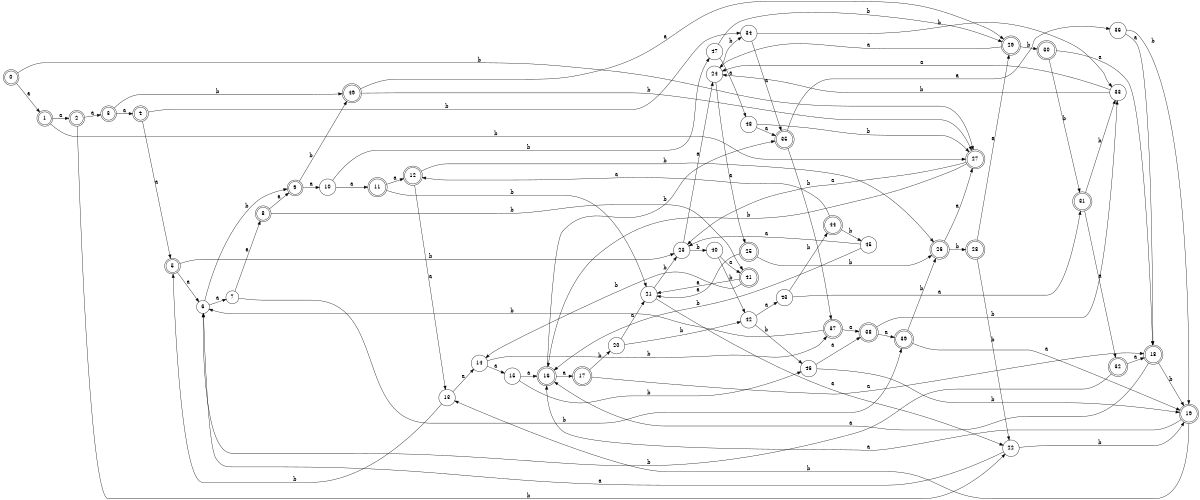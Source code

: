 digraph n40_4 {
__start0 [label="" shape="none"];

rankdir=LR;
size="8,5";

s0 [style="rounded,filled", color="black", fillcolor="white" shape="doublecircle", label="0"];
s1 [style="rounded,filled", color="black", fillcolor="white" shape="doublecircle", label="1"];
s2 [style="rounded,filled", color="black", fillcolor="white" shape="doublecircle", label="2"];
s3 [style="rounded,filled", color="black", fillcolor="white" shape="doublecircle", label="3"];
s4 [style="rounded,filled", color="black", fillcolor="white" shape="doublecircle", label="4"];
s5 [style="rounded,filled", color="black", fillcolor="white" shape="doublecircle", label="5"];
s6 [style="filled", color="black", fillcolor="white" shape="circle", label="6"];
s7 [style="filled", color="black", fillcolor="white" shape="circle", label="7"];
s8 [style="rounded,filled", color="black", fillcolor="white" shape="doublecircle", label="8"];
s9 [style="rounded,filled", color="black", fillcolor="white" shape="doublecircle", label="9"];
s10 [style="filled", color="black", fillcolor="white" shape="circle", label="10"];
s11 [style="rounded,filled", color="black", fillcolor="white" shape="doublecircle", label="11"];
s12 [style="rounded,filled", color="black", fillcolor="white" shape="doublecircle", label="12"];
s13 [style="filled", color="black", fillcolor="white" shape="circle", label="13"];
s14 [style="filled", color="black", fillcolor="white" shape="circle", label="14"];
s15 [style="filled", color="black", fillcolor="white" shape="circle", label="15"];
s16 [style="rounded,filled", color="black", fillcolor="white" shape="doublecircle", label="16"];
s17 [style="rounded,filled", color="black", fillcolor="white" shape="doublecircle", label="17"];
s18 [style="rounded,filled", color="black", fillcolor="white" shape="doublecircle", label="18"];
s19 [style="rounded,filled", color="black", fillcolor="white" shape="doublecircle", label="19"];
s20 [style="filled", color="black", fillcolor="white" shape="circle", label="20"];
s21 [style="filled", color="black", fillcolor="white" shape="circle", label="21"];
s22 [style="filled", color="black", fillcolor="white" shape="circle", label="22"];
s23 [style="filled", color="black", fillcolor="white" shape="circle", label="23"];
s24 [style="filled", color="black", fillcolor="white" shape="circle", label="24"];
s25 [style="rounded,filled", color="black", fillcolor="white" shape="doublecircle", label="25"];
s26 [style="rounded,filled", color="black", fillcolor="white" shape="doublecircle", label="26"];
s27 [style="rounded,filled", color="black", fillcolor="white" shape="doublecircle", label="27"];
s28 [style="rounded,filled", color="black", fillcolor="white" shape="doublecircle", label="28"];
s29 [style="rounded,filled", color="black", fillcolor="white" shape="doublecircle", label="29"];
s30 [style="rounded,filled", color="black", fillcolor="white" shape="doublecircle", label="30"];
s31 [style="rounded,filled", color="black", fillcolor="white" shape="doublecircle", label="31"];
s32 [style="rounded,filled", color="black", fillcolor="white" shape="doublecircle", label="32"];
s33 [style="filled", color="black", fillcolor="white" shape="circle", label="33"];
s34 [style="filled", color="black", fillcolor="white" shape="circle", label="34"];
s35 [style="rounded,filled", color="black", fillcolor="white" shape="doublecircle", label="35"];
s36 [style="filled", color="black", fillcolor="white" shape="circle", label="36"];
s37 [style="rounded,filled", color="black", fillcolor="white" shape="doublecircle", label="37"];
s38 [style="rounded,filled", color="black", fillcolor="white" shape="doublecircle", label="38"];
s39 [style="rounded,filled", color="black", fillcolor="white" shape="doublecircle", label="39"];
s40 [style="filled", color="black", fillcolor="white" shape="circle", label="40"];
s41 [style="rounded,filled", color="black", fillcolor="white" shape="doublecircle", label="41"];
s42 [style="filled", color="black", fillcolor="white" shape="circle", label="42"];
s43 [style="filled", color="black", fillcolor="white" shape="circle", label="43"];
s44 [style="rounded,filled", color="black", fillcolor="white" shape="doublecircle", label="44"];
s45 [style="filled", color="black", fillcolor="white" shape="circle", label="45"];
s46 [style="filled", color="black", fillcolor="white" shape="circle", label="46"];
s47 [style="filled", color="black", fillcolor="white" shape="circle", label="47"];
s48 [style="filled", color="black", fillcolor="white" shape="circle", label="48"];
s49 [style="rounded,filled", color="black", fillcolor="white" shape="doublecircle", label="49"];
s0 -> s1 [label="a"];
s0 -> s27 [label="b"];
s1 -> s2 [label="a"];
s1 -> s27 [label="b"];
s2 -> s3 [label="a"];
s2 -> s22 [label="b"];
s3 -> s4 [label="a"];
s3 -> s49 [label="b"];
s4 -> s5 [label="a"];
s4 -> s34 [label="b"];
s5 -> s6 [label="a"];
s5 -> s23 [label="b"];
s6 -> s7 [label="a"];
s6 -> s9 [label="b"];
s7 -> s8 [label="a"];
s7 -> s39 [label="b"];
s8 -> s9 [label="a"];
s8 -> s41 [label="b"];
s9 -> s10 [label="a"];
s9 -> s49 [label="b"];
s10 -> s11 [label="a"];
s10 -> s47 [label="b"];
s11 -> s12 [label="a"];
s11 -> s21 [label="b"];
s12 -> s13 [label="a"];
s12 -> s26 [label="b"];
s13 -> s14 [label="a"];
s13 -> s5 [label="b"];
s14 -> s15 [label="a"];
s14 -> s37 [label="b"];
s15 -> s16 [label="a"];
s15 -> s46 [label="b"];
s16 -> s17 [label="a"];
s16 -> s35 [label="b"];
s17 -> s18 [label="a"];
s17 -> s20 [label="b"];
s18 -> s16 [label="a"];
s18 -> s19 [label="b"];
s19 -> s16 [label="a"];
s19 -> s13 [label="b"];
s20 -> s21 [label="a"];
s20 -> s42 [label="b"];
s21 -> s22 [label="a"];
s21 -> s23 [label="b"];
s22 -> s6 [label="a"];
s22 -> s19 [label="b"];
s23 -> s24 [label="a"];
s23 -> s40 [label="b"];
s24 -> s25 [label="a"];
s24 -> s34 [label="b"];
s25 -> s21 [label="a"];
s25 -> s26 [label="b"];
s26 -> s27 [label="a"];
s26 -> s28 [label="b"];
s27 -> s23 [label="a"];
s27 -> s16 [label="b"];
s28 -> s29 [label="a"];
s28 -> s22 [label="b"];
s29 -> s24 [label="a"];
s29 -> s30 [label="b"];
s30 -> s18 [label="a"];
s30 -> s31 [label="b"];
s31 -> s32 [label="a"];
s31 -> s33 [label="b"];
s32 -> s18 [label="a"];
s32 -> s6 [label="b"];
s33 -> s24 [label="a"];
s33 -> s24 [label="b"];
s34 -> s35 [label="a"];
s34 -> s33 [label="b"];
s35 -> s36 [label="a"];
s35 -> s37 [label="b"];
s36 -> s18 [label="a"];
s36 -> s19 [label="b"];
s37 -> s38 [label="a"];
s37 -> s6 [label="b"];
s38 -> s39 [label="a"];
s38 -> s33 [label="b"];
s39 -> s19 [label="a"];
s39 -> s26 [label="b"];
s40 -> s41 [label="a"];
s40 -> s42 [label="b"];
s41 -> s21 [label="a"];
s41 -> s14 [label="b"];
s42 -> s43 [label="a"];
s42 -> s46 [label="b"];
s43 -> s31 [label="a"];
s43 -> s44 [label="b"];
s44 -> s12 [label="a"];
s44 -> s45 [label="b"];
s45 -> s23 [label="a"];
s45 -> s16 [label="b"];
s46 -> s38 [label="a"];
s46 -> s19 [label="b"];
s47 -> s48 [label="a"];
s47 -> s29 [label="b"];
s48 -> s35 [label="a"];
s48 -> s27 [label="b"];
s49 -> s29 [label="a"];
s49 -> s27 [label="b"];

}